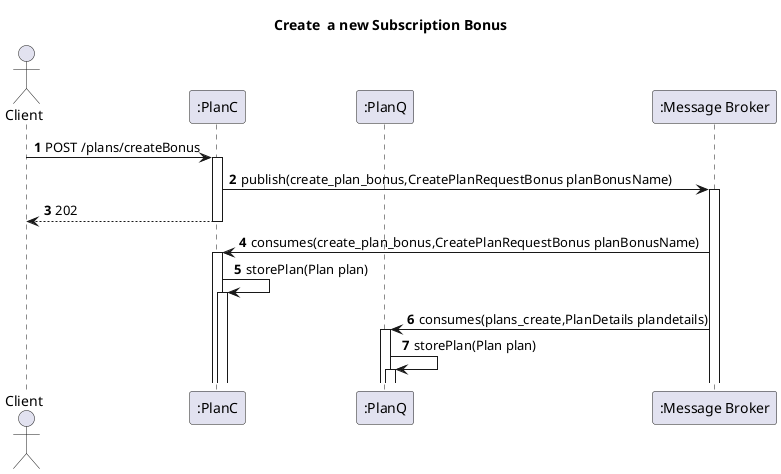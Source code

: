 @startuml
'https://plantuml.com/sequence-diagram
autoactivate on
autonumber
title  Create  a new Subscription Bonus

autonumber

actor "Client" as Ac
participant ":PlanC" as Auth
participant ":PlanQ" as Serv


participant ":Message Broker" as Broker


Ac->Auth:POST /plans/createBonus
Auth->Broker: publish(create_plan_bonus,CreatePlanRequestBonus planBonusName)

Auth-->Ac:202
Broker->Auth:consumes(create_plan_bonus,CreatePlanRequestBonus planBonusName)
Auth->Auth:storePlan(Plan plan)

Broker->Serv:consumes(plans_create,PlanDetails plandetails)

Serv->Serv:storePlan(Plan plan)














@enduml
